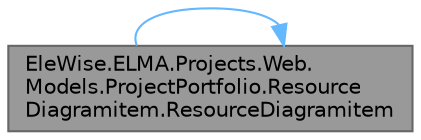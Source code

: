 digraph "EleWise.ELMA.Projects.Web.Models.ProjectPortfolio.ResourceDiagramitem.ResourceDiagramitem"
{
 // LATEX_PDF_SIZE
  bgcolor="transparent";
  edge [fontname=Helvetica,fontsize=10,labelfontname=Helvetica,labelfontsize=10];
  node [fontname=Helvetica,fontsize=10,shape=box,height=0.2,width=0.4];
  rankdir="LR";
  Node1 [id="Node000001",label="EleWise.ELMA.Projects.Web.\lModels.ProjectPortfolio.Resource\lDiagramitem.ResourceDiagramitem",height=0.2,width=0.4,color="gray40", fillcolor="grey60", style="filled", fontcolor="black",tooltip="Конструктор для трудового ресурса"];
  Node1 -> Node1 [id="edge1_Node000001_Node000001",color="steelblue1",style="solid",tooltip=" "];
}
